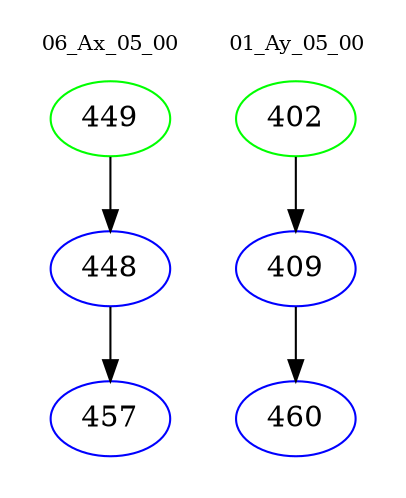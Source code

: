 digraph{
subgraph cluster_0 {
color = white
label = "06_Ax_05_00";
fontsize=10;
T0_449 [label="449", color="green"]
T0_449 -> T0_448 [color="black"]
T0_448 [label="448", color="blue"]
T0_448 -> T0_457 [color="black"]
T0_457 [label="457", color="blue"]
}
subgraph cluster_1 {
color = white
label = "01_Ay_05_00";
fontsize=10;
T1_402 [label="402", color="green"]
T1_402 -> T1_409 [color="black"]
T1_409 [label="409", color="blue"]
T1_409 -> T1_460 [color="black"]
T1_460 [label="460", color="blue"]
}
}
